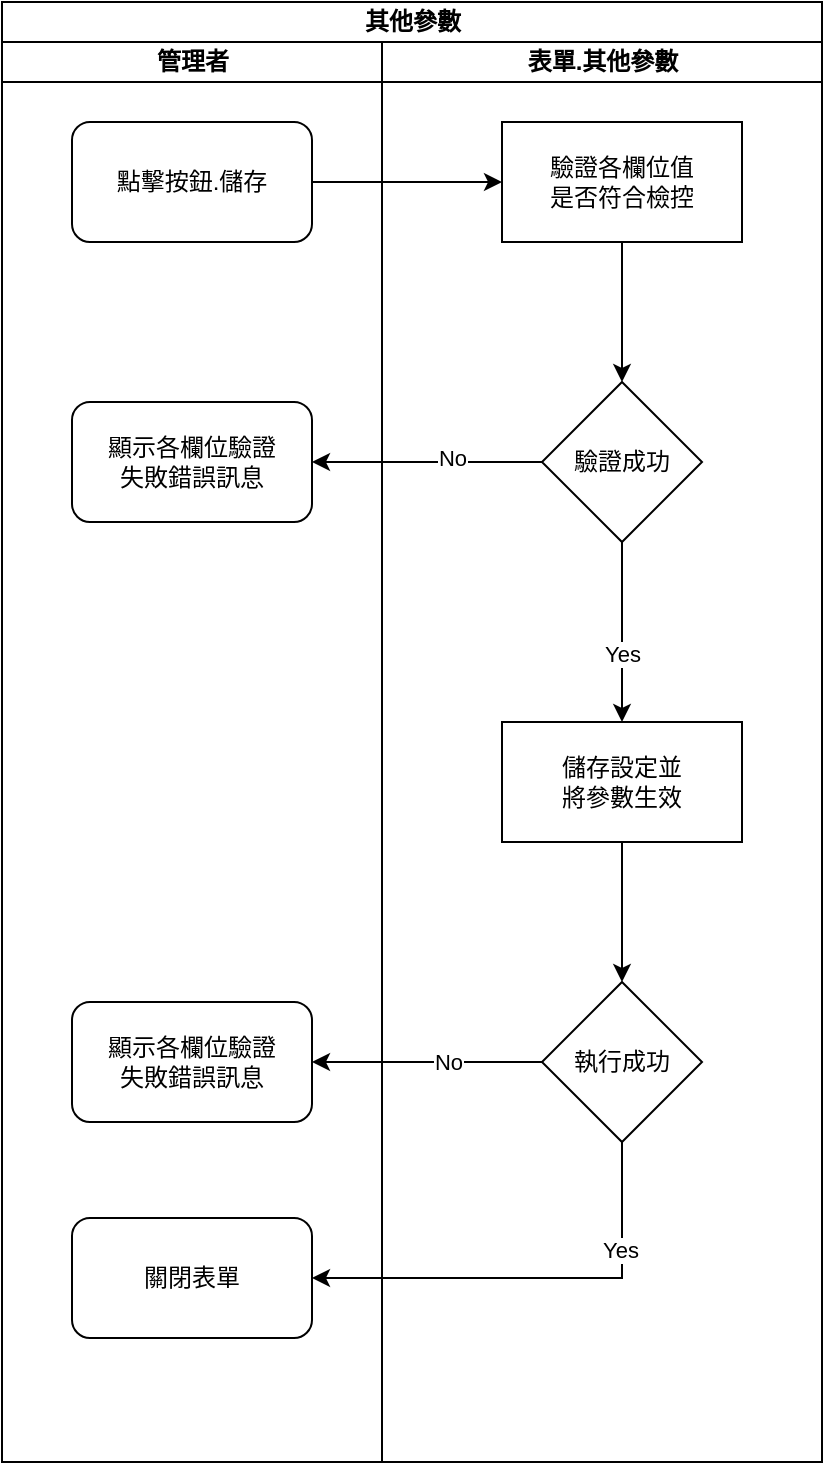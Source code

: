 <mxfile version="13.6.2" type="device"><diagram id="hvENewxg58Gl3fHUWcoD" name="儲存"><mxGraphModel dx="1422" dy="822" grid="1" gridSize="10" guides="1" tooltips="1" connect="1" arrows="1" fold="1" page="1" pageScale="1" pageWidth="827" pageHeight="1169" math="0" shadow="0"><root><mxCell id="0"/><mxCell id="1" parent="0"/><mxCell id="poLW-ren5nWTWfUuOb0S-9" value="其他參數" style="swimlane;html=1;childLayout=stackLayout;resizeParent=1;resizeParentMax=0;startSize=20;" parent="1" vertex="1"><mxGeometry x="400" y="180" width="410" height="730" as="geometry"/></mxCell><mxCell id="poLW-ren5nWTWfUuOb0S-10" value="管理者" style="swimlane;html=1;startSize=20;" parent="poLW-ren5nWTWfUuOb0S-9" vertex="1"><mxGeometry y="20" width="190" height="710" as="geometry"/></mxCell><mxCell id="p-yWYgMaFSh7Mt77s33a-14" value="關閉表單" style="rounded=1;whiteSpace=wrap;html=1;" vertex="1" parent="poLW-ren5nWTWfUuOb0S-10"><mxGeometry x="35" y="588" width="120" height="60" as="geometry"/></mxCell><mxCell id="poLW-ren5nWTWfUuOb0S-15" value="點擊按鈕.儲存" style="rounded=1;whiteSpace=wrap;html=1;" parent="poLW-ren5nWTWfUuOb0S-10" vertex="1"><mxGeometry x="35" y="40" width="120" height="60" as="geometry"/></mxCell><mxCell id="p-yWYgMaFSh7Mt77s33a-4" value="顯示各欄位驗證&lt;br&gt;失敗錯誤訊息" style="rounded=1;whiteSpace=wrap;html=1;" vertex="1" parent="poLW-ren5nWTWfUuOb0S-10"><mxGeometry x="35" y="180" width="120" height="60" as="geometry"/></mxCell><mxCell id="p-yWYgMaFSh7Mt77s33a-11" value="顯示各欄位驗證&lt;br&gt;失敗錯誤訊息" style="rounded=1;whiteSpace=wrap;html=1;" vertex="1" parent="poLW-ren5nWTWfUuOb0S-10"><mxGeometry x="35" y="480" width="120" height="60" as="geometry"/></mxCell><mxCell id="poLW-ren5nWTWfUuOb0S-11" value="表單.其他參數" style="swimlane;html=1;startSize=20;" parent="poLW-ren5nWTWfUuOb0S-9" vertex="1"><mxGeometry x="190" y="20" width="220" height="710" as="geometry"/></mxCell><mxCell id="poLW-ren5nWTWfUuOb0S-14" value="驗證各欄位值&lt;br&gt;是否符合檢控" style="rounded=0;whiteSpace=wrap;html=1;" parent="poLW-ren5nWTWfUuOb0S-11" vertex="1"><mxGeometry x="60" y="40" width="120" height="60" as="geometry"/></mxCell><mxCell id="poLW-ren5nWTWfUuOb0S-16" style="edgeStyle=orthogonalEdgeStyle;rounded=0;orthogonalLoop=1;jettySize=auto;html=1;" parent="poLW-ren5nWTWfUuOb0S-9" source="poLW-ren5nWTWfUuOb0S-15" target="poLW-ren5nWTWfUuOb0S-14" edge="1"><mxGeometry relative="1" as="geometry"/></mxCell><mxCell id="p-yWYgMaFSh7Mt77s33a-5" style="edgeStyle=orthogonalEdgeStyle;rounded=0;orthogonalLoop=1;jettySize=auto;html=1;entryX=1;entryY=0.5;entryDx=0;entryDy=0;" edge="1" parent="1" source="p-yWYgMaFSh7Mt77s33a-2" target="p-yWYgMaFSh7Mt77s33a-4"><mxGeometry relative="1" as="geometry"/></mxCell><mxCell id="p-yWYgMaFSh7Mt77s33a-6" value="No" style="edgeLabel;html=1;align=center;verticalAlign=middle;resizable=0;points=[];" vertex="1" connectable="0" parent="p-yWYgMaFSh7Mt77s33a-5"><mxGeometry x="-0.217" y="-2" relative="1" as="geometry"><mxPoint as="offset"/></mxGeometry></mxCell><mxCell id="p-yWYgMaFSh7Mt77s33a-8" value="" style="edgeStyle=orthogonalEdgeStyle;rounded=0;orthogonalLoop=1;jettySize=auto;html=1;" edge="1" parent="1" source="p-yWYgMaFSh7Mt77s33a-2" target="p-yWYgMaFSh7Mt77s33a-7"><mxGeometry relative="1" as="geometry"/></mxCell><mxCell id="p-yWYgMaFSh7Mt77s33a-17" value="Yes" style="edgeLabel;html=1;align=center;verticalAlign=middle;resizable=0;points=[];" vertex="1" connectable="0" parent="p-yWYgMaFSh7Mt77s33a-8"><mxGeometry x="0.244" relative="1" as="geometry"><mxPoint as="offset"/></mxGeometry></mxCell><mxCell id="p-yWYgMaFSh7Mt77s33a-2" value="驗證成功" style="rhombus;whiteSpace=wrap;html=1;rounded=0;" vertex="1" parent="1"><mxGeometry x="670" y="370" width="80" height="80" as="geometry"/></mxCell><mxCell id="p-yWYgMaFSh7Mt77s33a-3" value="" style="edgeStyle=orthogonalEdgeStyle;rounded=0;orthogonalLoop=1;jettySize=auto;html=1;" edge="1" parent="1" source="poLW-ren5nWTWfUuOb0S-14" target="p-yWYgMaFSh7Mt77s33a-2"><mxGeometry relative="1" as="geometry"/></mxCell><mxCell id="p-yWYgMaFSh7Mt77s33a-10" value="" style="edgeStyle=orthogonalEdgeStyle;rounded=0;orthogonalLoop=1;jettySize=auto;html=1;" edge="1" parent="1" source="p-yWYgMaFSh7Mt77s33a-7" target="p-yWYgMaFSh7Mt77s33a-9"><mxGeometry relative="1" as="geometry"/></mxCell><mxCell id="p-yWYgMaFSh7Mt77s33a-7" value="儲存設定並&lt;br&gt;將參數生效" style="whiteSpace=wrap;html=1;rounded=0;" vertex="1" parent="1"><mxGeometry x="650" y="540" width="120" height="60" as="geometry"/></mxCell><mxCell id="p-yWYgMaFSh7Mt77s33a-12" style="edgeStyle=orthogonalEdgeStyle;rounded=0;orthogonalLoop=1;jettySize=auto;html=1;" edge="1" parent="1" source="p-yWYgMaFSh7Mt77s33a-9" target="p-yWYgMaFSh7Mt77s33a-11"><mxGeometry relative="1" as="geometry"/></mxCell><mxCell id="p-yWYgMaFSh7Mt77s33a-13" value="No" style="edgeLabel;html=1;align=center;verticalAlign=middle;resizable=0;points=[];" vertex="1" connectable="0" parent="p-yWYgMaFSh7Mt77s33a-12"><mxGeometry x="-0.183" relative="1" as="geometry"><mxPoint as="offset"/></mxGeometry></mxCell><mxCell id="p-yWYgMaFSh7Mt77s33a-15" style="edgeStyle=orthogonalEdgeStyle;rounded=0;orthogonalLoop=1;jettySize=auto;html=1;entryX=1;entryY=0.5;entryDx=0;entryDy=0;exitX=0.5;exitY=1;exitDx=0;exitDy=0;" edge="1" parent="1" source="p-yWYgMaFSh7Mt77s33a-9" target="p-yWYgMaFSh7Mt77s33a-14"><mxGeometry relative="1" as="geometry"><Array as="points"><mxPoint x="710" y="818"/></Array></mxGeometry></mxCell><mxCell id="p-yWYgMaFSh7Mt77s33a-16" value="Yes" style="edgeLabel;html=1;align=center;verticalAlign=middle;resizable=0;points=[];" vertex="1" connectable="0" parent="p-yWYgMaFSh7Mt77s33a-15"><mxGeometry x="-0.516" y="-1" relative="1" as="geometry"><mxPoint as="offset"/></mxGeometry></mxCell><mxCell id="p-yWYgMaFSh7Mt77s33a-9" value="執行成功" style="rhombus;whiteSpace=wrap;html=1;rounded=0;" vertex="1" parent="1"><mxGeometry x="670" y="670" width="80" height="80" as="geometry"/></mxCell></root></mxGraphModel></diagram></mxfile>